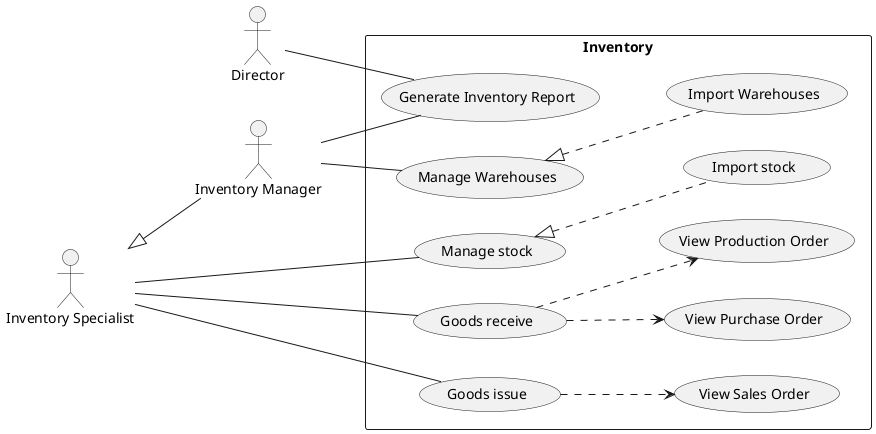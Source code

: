 @startuml inventory
left to right direction

:Director: as d

:Inventory Manager: as im
:Inventory Specialist: as is
is <|-- im

rectangle Inventory {
    is -- (Manage stock)
    (Manage stock) <|.. (Import stock)

    is -- (Goods receive)
    (Goods receive) ..> (View Purchase Order)
    (Goods receive) ..> (View Production Order)

    is -- (Goods issue)
    (Goods issue) ..> (View Sales Order)

    im -- (Manage Warehouses)
    (Manage Warehouses) <|.. (Import Warehouses)
    im -- (Generate Inventory Report)
    d -- (Generate Inventory Report)
}
@enduml
